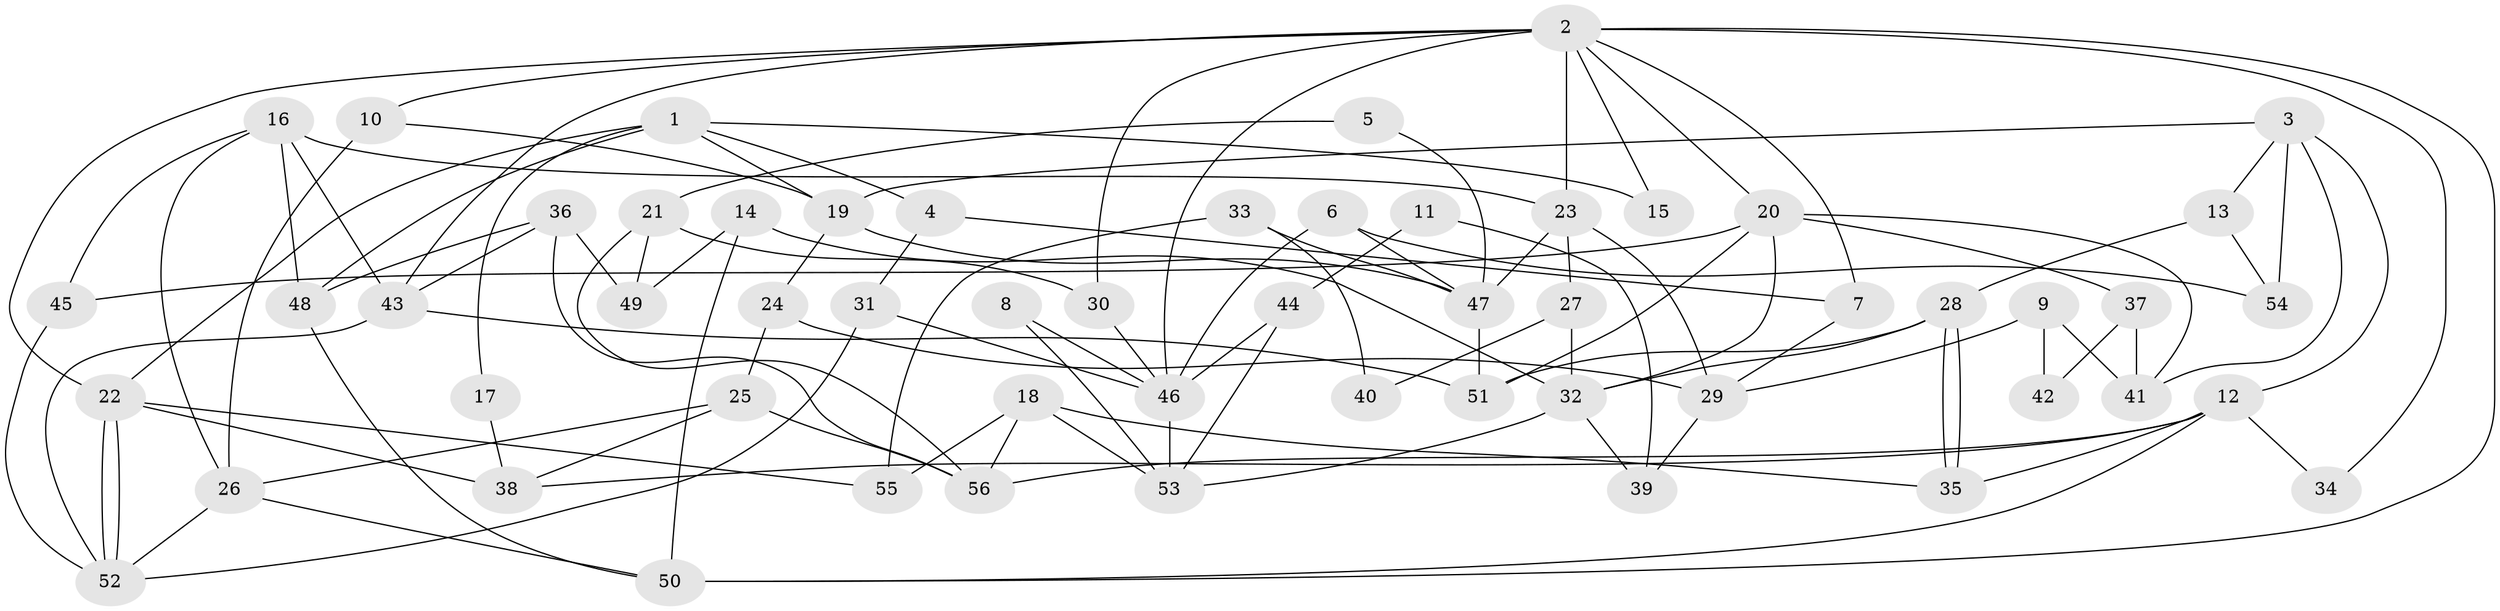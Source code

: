 // coarse degree distribution, {11: 0.025, 3: 0.225, 6: 0.125, 2: 0.15, 4: 0.15, 5: 0.175, 7: 0.1, 8: 0.025, 1: 0.025}
// Generated by graph-tools (version 1.1) at 2025/37/03/04/25 23:37:10]
// undirected, 56 vertices, 112 edges
graph export_dot {
  node [color=gray90,style=filled];
  1;
  2;
  3;
  4;
  5;
  6;
  7;
  8;
  9;
  10;
  11;
  12;
  13;
  14;
  15;
  16;
  17;
  18;
  19;
  20;
  21;
  22;
  23;
  24;
  25;
  26;
  27;
  28;
  29;
  30;
  31;
  32;
  33;
  34;
  35;
  36;
  37;
  38;
  39;
  40;
  41;
  42;
  43;
  44;
  45;
  46;
  47;
  48;
  49;
  50;
  51;
  52;
  53;
  54;
  55;
  56;
  1 -- 19;
  1 -- 22;
  1 -- 4;
  1 -- 15;
  1 -- 17;
  1 -- 48;
  2 -- 50;
  2 -- 43;
  2 -- 7;
  2 -- 10;
  2 -- 15;
  2 -- 20;
  2 -- 22;
  2 -- 23;
  2 -- 30;
  2 -- 34;
  2 -- 46;
  3 -- 13;
  3 -- 12;
  3 -- 19;
  3 -- 41;
  3 -- 54;
  4 -- 7;
  4 -- 31;
  5 -- 47;
  5 -- 21;
  6 -- 46;
  6 -- 47;
  6 -- 54;
  7 -- 29;
  8 -- 46;
  8 -- 53;
  9 -- 41;
  9 -- 29;
  9 -- 42;
  10 -- 26;
  10 -- 19;
  11 -- 44;
  11 -- 39;
  12 -- 56;
  12 -- 50;
  12 -- 34;
  12 -- 35;
  12 -- 38;
  13 -- 54;
  13 -- 28;
  14 -- 32;
  14 -- 49;
  14 -- 50;
  16 -- 26;
  16 -- 23;
  16 -- 43;
  16 -- 45;
  16 -- 48;
  17 -- 38;
  18 -- 56;
  18 -- 35;
  18 -- 53;
  18 -- 55;
  19 -- 24;
  19 -- 47;
  20 -- 32;
  20 -- 37;
  20 -- 41;
  20 -- 45;
  20 -- 51;
  21 -- 30;
  21 -- 56;
  21 -- 49;
  22 -- 52;
  22 -- 52;
  22 -- 38;
  22 -- 55;
  23 -- 47;
  23 -- 27;
  23 -- 29;
  24 -- 25;
  24 -- 29;
  25 -- 38;
  25 -- 26;
  25 -- 56;
  26 -- 52;
  26 -- 50;
  27 -- 32;
  27 -- 40;
  28 -- 35;
  28 -- 35;
  28 -- 51;
  28 -- 32;
  29 -- 39;
  30 -- 46;
  31 -- 52;
  31 -- 46;
  32 -- 53;
  32 -- 39;
  33 -- 47;
  33 -- 55;
  33 -- 40;
  36 -- 48;
  36 -- 43;
  36 -- 49;
  36 -- 56;
  37 -- 41;
  37 -- 42;
  43 -- 52;
  43 -- 51;
  44 -- 53;
  44 -- 46;
  45 -- 52;
  46 -- 53;
  47 -- 51;
  48 -- 50;
}
